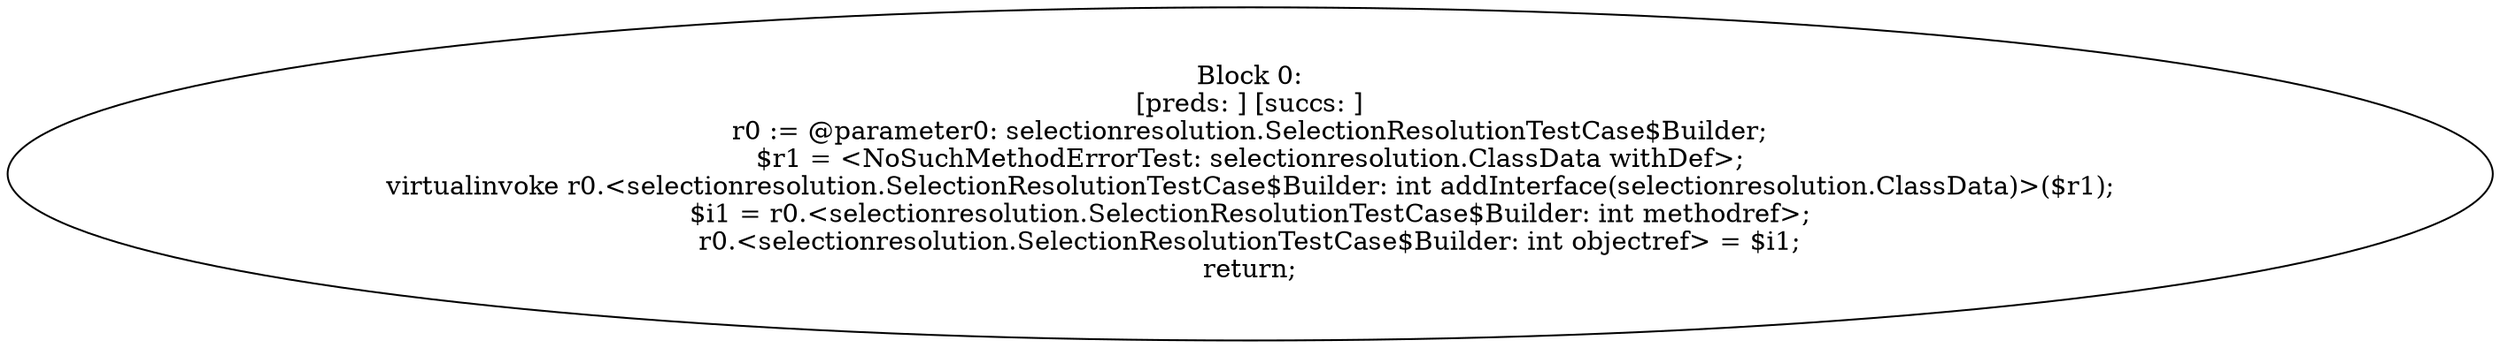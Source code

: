 digraph "unitGraph" {
    "Block 0:
[preds: ] [succs: ]
r0 := @parameter0: selectionresolution.SelectionResolutionTestCase$Builder;
$r1 = <NoSuchMethodErrorTest: selectionresolution.ClassData withDef>;
virtualinvoke r0.<selectionresolution.SelectionResolutionTestCase$Builder: int addInterface(selectionresolution.ClassData)>($r1);
$i1 = r0.<selectionresolution.SelectionResolutionTestCase$Builder: int methodref>;
r0.<selectionresolution.SelectionResolutionTestCase$Builder: int objectref> = $i1;
return;
"
}
